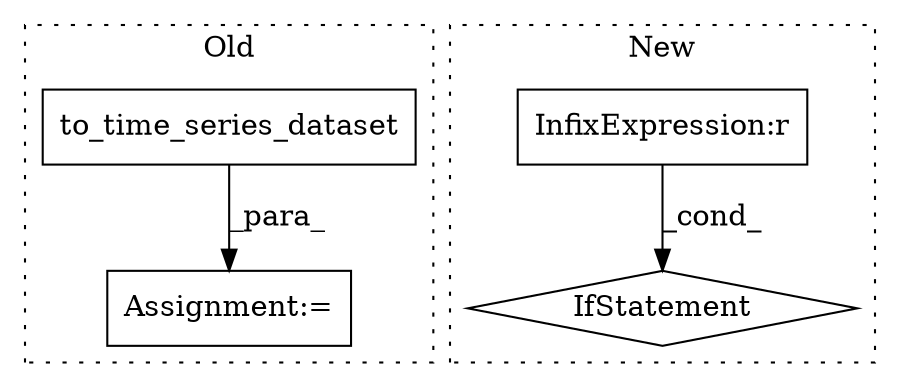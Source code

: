 digraph G {
subgraph cluster0 {
1 [label="to_time_series_dataset" a="32" s="6387,6411" l="23,1" shape="box"];
3 [label="Assignment:=" a="7" s="6386" l="1" shape="box"];
label = "Old";
style="dotted";
}
subgraph cluster1 {
2 [label="IfStatement" a="25" s="6747,6760" l="4,2" shape="diamond"];
4 [label="InfixExpression:r" a="27" s="6752" l="4" shape="box"];
label = "New";
style="dotted";
}
1 -> 3 [label="_para_"];
4 -> 2 [label="_cond_"];
}